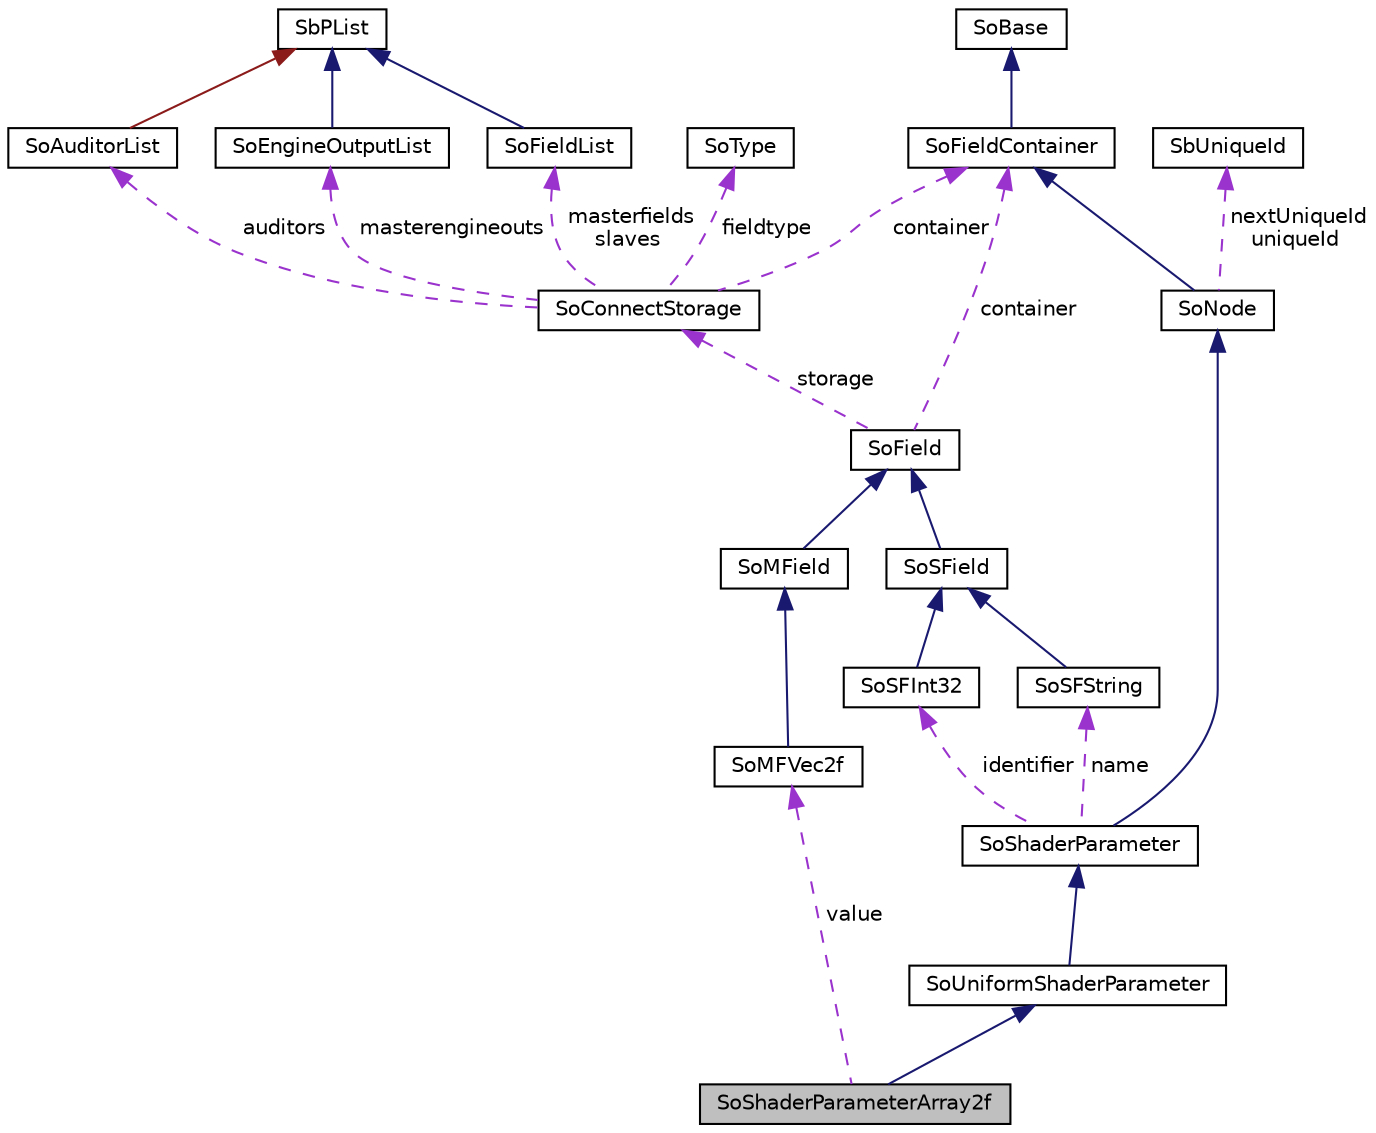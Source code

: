 digraph "SoShaderParameterArray2f"
{
 // LATEX_PDF_SIZE
  edge [fontname="Helvetica",fontsize="10",labelfontname="Helvetica",labelfontsize="10"];
  node [fontname="Helvetica",fontsize="10",shape=record];
  Node1 [label="SoShaderParameterArray2f",height=0.2,width=0.4,color="black", fillcolor="grey75", style="filled", fontcolor="black",tooltip="The SoShaderParameterArray2f class is used to define a two-dimensional floating point array as shader..."];
  Node2 -> Node1 [dir="back",color="midnightblue",fontsize="10",style="solid",fontname="Helvetica"];
  Node2 [label="SoUniformShaderParameter",height=0.2,width=0.4,color="black", fillcolor="white", style="filled",URL="$classSoUniformShaderParameter.html",tooltip="The SoUniformShaderParameter class is the base class for all uniform shader variables."];
  Node3 -> Node2 [dir="back",color="midnightblue",fontsize="10",style="solid",fontname="Helvetica"];
  Node3 [label="SoShaderParameter",height=0.2,width=0.4,color="black", fillcolor="white", style="filled",URL="$classSoShaderParameter.html",tooltip="The SoShaderParameter class is the base class for all shader parameter classes."];
  Node4 -> Node3 [dir="back",color="midnightblue",fontsize="10",style="solid",fontname="Helvetica"];
  Node4 [label="SoNode",height=0.2,width=0.4,color="black", fillcolor="white", style="filled",URL="$classSoNode.html",tooltip="The SoNode class is the base class for nodes used in scene graphs."];
  Node5 -> Node4 [dir="back",color="midnightblue",fontsize="10",style="solid",fontname="Helvetica"];
  Node5 [label="SoFieldContainer",height=0.2,width=0.4,color="black", fillcolor="white", style="filled",URL="$classSoFieldContainer.html",tooltip="The SoFieldContainer class is a base class for all classes that contain fields."];
  Node6 -> Node5 [dir="back",color="midnightblue",fontsize="10",style="solid",fontname="Helvetica"];
  Node6 [label="SoBase",height=0.2,width=0.4,color="black", fillcolor="white", style="filled",URL="$classSoBase.html",tooltip="The SoBase class is the top-level superclass for a number of class-hierarchies."];
  Node7 -> Node4 [dir="back",color="darkorchid3",fontsize="10",style="dashed",label=" nextUniqueId\nuniqueId" ,fontname="Helvetica"];
  Node7 [label="SbUniqueId",height=0.2,width=0.4,color="black", fillcolor="white", style="filled",URL="$classSbUniqueId.html",tooltip="SbUniqueId is an integer type for node identifiers."];
  Node8 -> Node3 [dir="back",color="darkorchid3",fontsize="10",style="dashed",label=" identifier" ,fontname="Helvetica"];
  Node8 [label="SoSFInt32",height=0.2,width=0.4,color="black", fillcolor="white", style="filled",URL="$classSoSFInt32.html",tooltip="The SoSFInt32 class is a container for a 32-bit integer value."];
  Node9 -> Node8 [dir="back",color="midnightblue",fontsize="10",style="solid",fontname="Helvetica"];
  Node9 [label="SoSField",height=0.2,width=0.4,color="black", fillcolor="white", style="filled",URL="$classSoSField.html",tooltip="The SoSField class is the base class for fields which contains only a single value."];
  Node10 -> Node9 [dir="back",color="midnightblue",fontsize="10",style="solid",fontname="Helvetica"];
  Node10 [label="SoField",height=0.2,width=0.4,color="black", fillcolor="white", style="filled",URL="$classSoField.html",tooltip="The SoField class is the top-level abstract base class for fields."];
  Node5 -> Node10 [dir="back",color="darkorchid3",fontsize="10",style="dashed",label=" container" ,fontname="Helvetica"];
  Node11 -> Node10 [dir="back",color="darkorchid3",fontsize="10",style="dashed",label=" storage" ,fontname="Helvetica"];
  Node11 [label="SoConnectStorage",height=0.2,width=0.4,color="black", fillcolor="white", style="filled",URL="$classSoConnectStorage.html",tooltip=" "];
  Node12 -> Node11 [dir="back",color="darkorchid3",fontsize="10",style="dashed",label=" masterfields\nslaves" ,fontname="Helvetica"];
  Node12 [label="SoFieldList",height=0.2,width=0.4,color="black", fillcolor="white", style="filled",URL="$classSoFieldList.html",tooltip="The SoFieldList class is a container for pointers to SoField objects."];
  Node13 -> Node12 [dir="back",color="midnightblue",fontsize="10",style="solid",fontname="Helvetica"];
  Node13 [label="SbPList",height=0.2,width=0.4,color="black", fillcolor="white", style="filled",URL="$classSbPList.html",tooltip="The SbPList class is a container class for void pointers."];
  Node14 -> Node11 [dir="back",color="darkorchid3",fontsize="10",style="dashed",label=" auditors" ,fontname="Helvetica"];
  Node14 [label="SoAuditorList",height=0.2,width=0.4,color="black", fillcolor="white", style="filled",URL="$classSoAuditorList.html",tooltip="The SoAuditorList class is used to keep track of auditors for certain object classes."];
  Node13 -> Node14 [dir="back",color="firebrick4",fontsize="10",style="solid",fontname="Helvetica"];
  Node5 -> Node11 [dir="back",color="darkorchid3",fontsize="10",style="dashed",label=" container" ,fontname="Helvetica"];
  Node15 -> Node11 [dir="back",color="darkorchid3",fontsize="10",style="dashed",label=" fieldtype" ,fontname="Helvetica"];
  Node15 [label="SoType",height=0.2,width=0.4,color="black", fillcolor="white", style="filled",URL="$classSoType.html",tooltip="The SoType class is the basis for the runtime type system in Coin."];
  Node16 -> Node11 [dir="back",color="darkorchid3",fontsize="10",style="dashed",label=" masterengineouts" ,fontname="Helvetica"];
  Node16 [label="SoEngineOutputList",height=0.2,width=0.4,color="black", fillcolor="white", style="filled",URL="$classSoEngineOutputList.html",tooltip="The SoEngineOutputList class is a container for SoEngineOutput objects."];
  Node13 -> Node16 [dir="back",color="midnightblue",fontsize="10",style="solid",fontname="Helvetica"];
  Node17 -> Node3 [dir="back",color="darkorchid3",fontsize="10",style="dashed",label=" name" ,fontname="Helvetica"];
  Node17 [label="SoSFString",height=0.2,width=0.4,color="black", fillcolor="white", style="filled",URL="$classSoSFString.html",tooltip="The SoSFString class is a container for an SbString."];
  Node9 -> Node17 [dir="back",color="midnightblue",fontsize="10",style="solid",fontname="Helvetica"];
  Node18 -> Node1 [dir="back",color="darkorchid3",fontsize="10",style="dashed",label=" value" ,fontname="Helvetica"];
  Node18 [label="SoMFVec2f",height=0.2,width=0.4,color="black", fillcolor="white", style="filled",URL="$classSoMFVec2f.html",tooltip="The SoMFVec2f class is a container for SbVec2f vectors."];
  Node19 -> Node18 [dir="back",color="midnightblue",fontsize="10",style="solid",fontname="Helvetica"];
  Node19 [label="SoMField",height=0.2,width=0.4,color="black", fillcolor="white", style="filled",URL="$classSoMField.html",tooltip="The SoMField class is the base class for fields which can contain multiple values."];
  Node10 -> Node19 [dir="back",color="midnightblue",fontsize="10",style="solid",fontname="Helvetica"];
}
